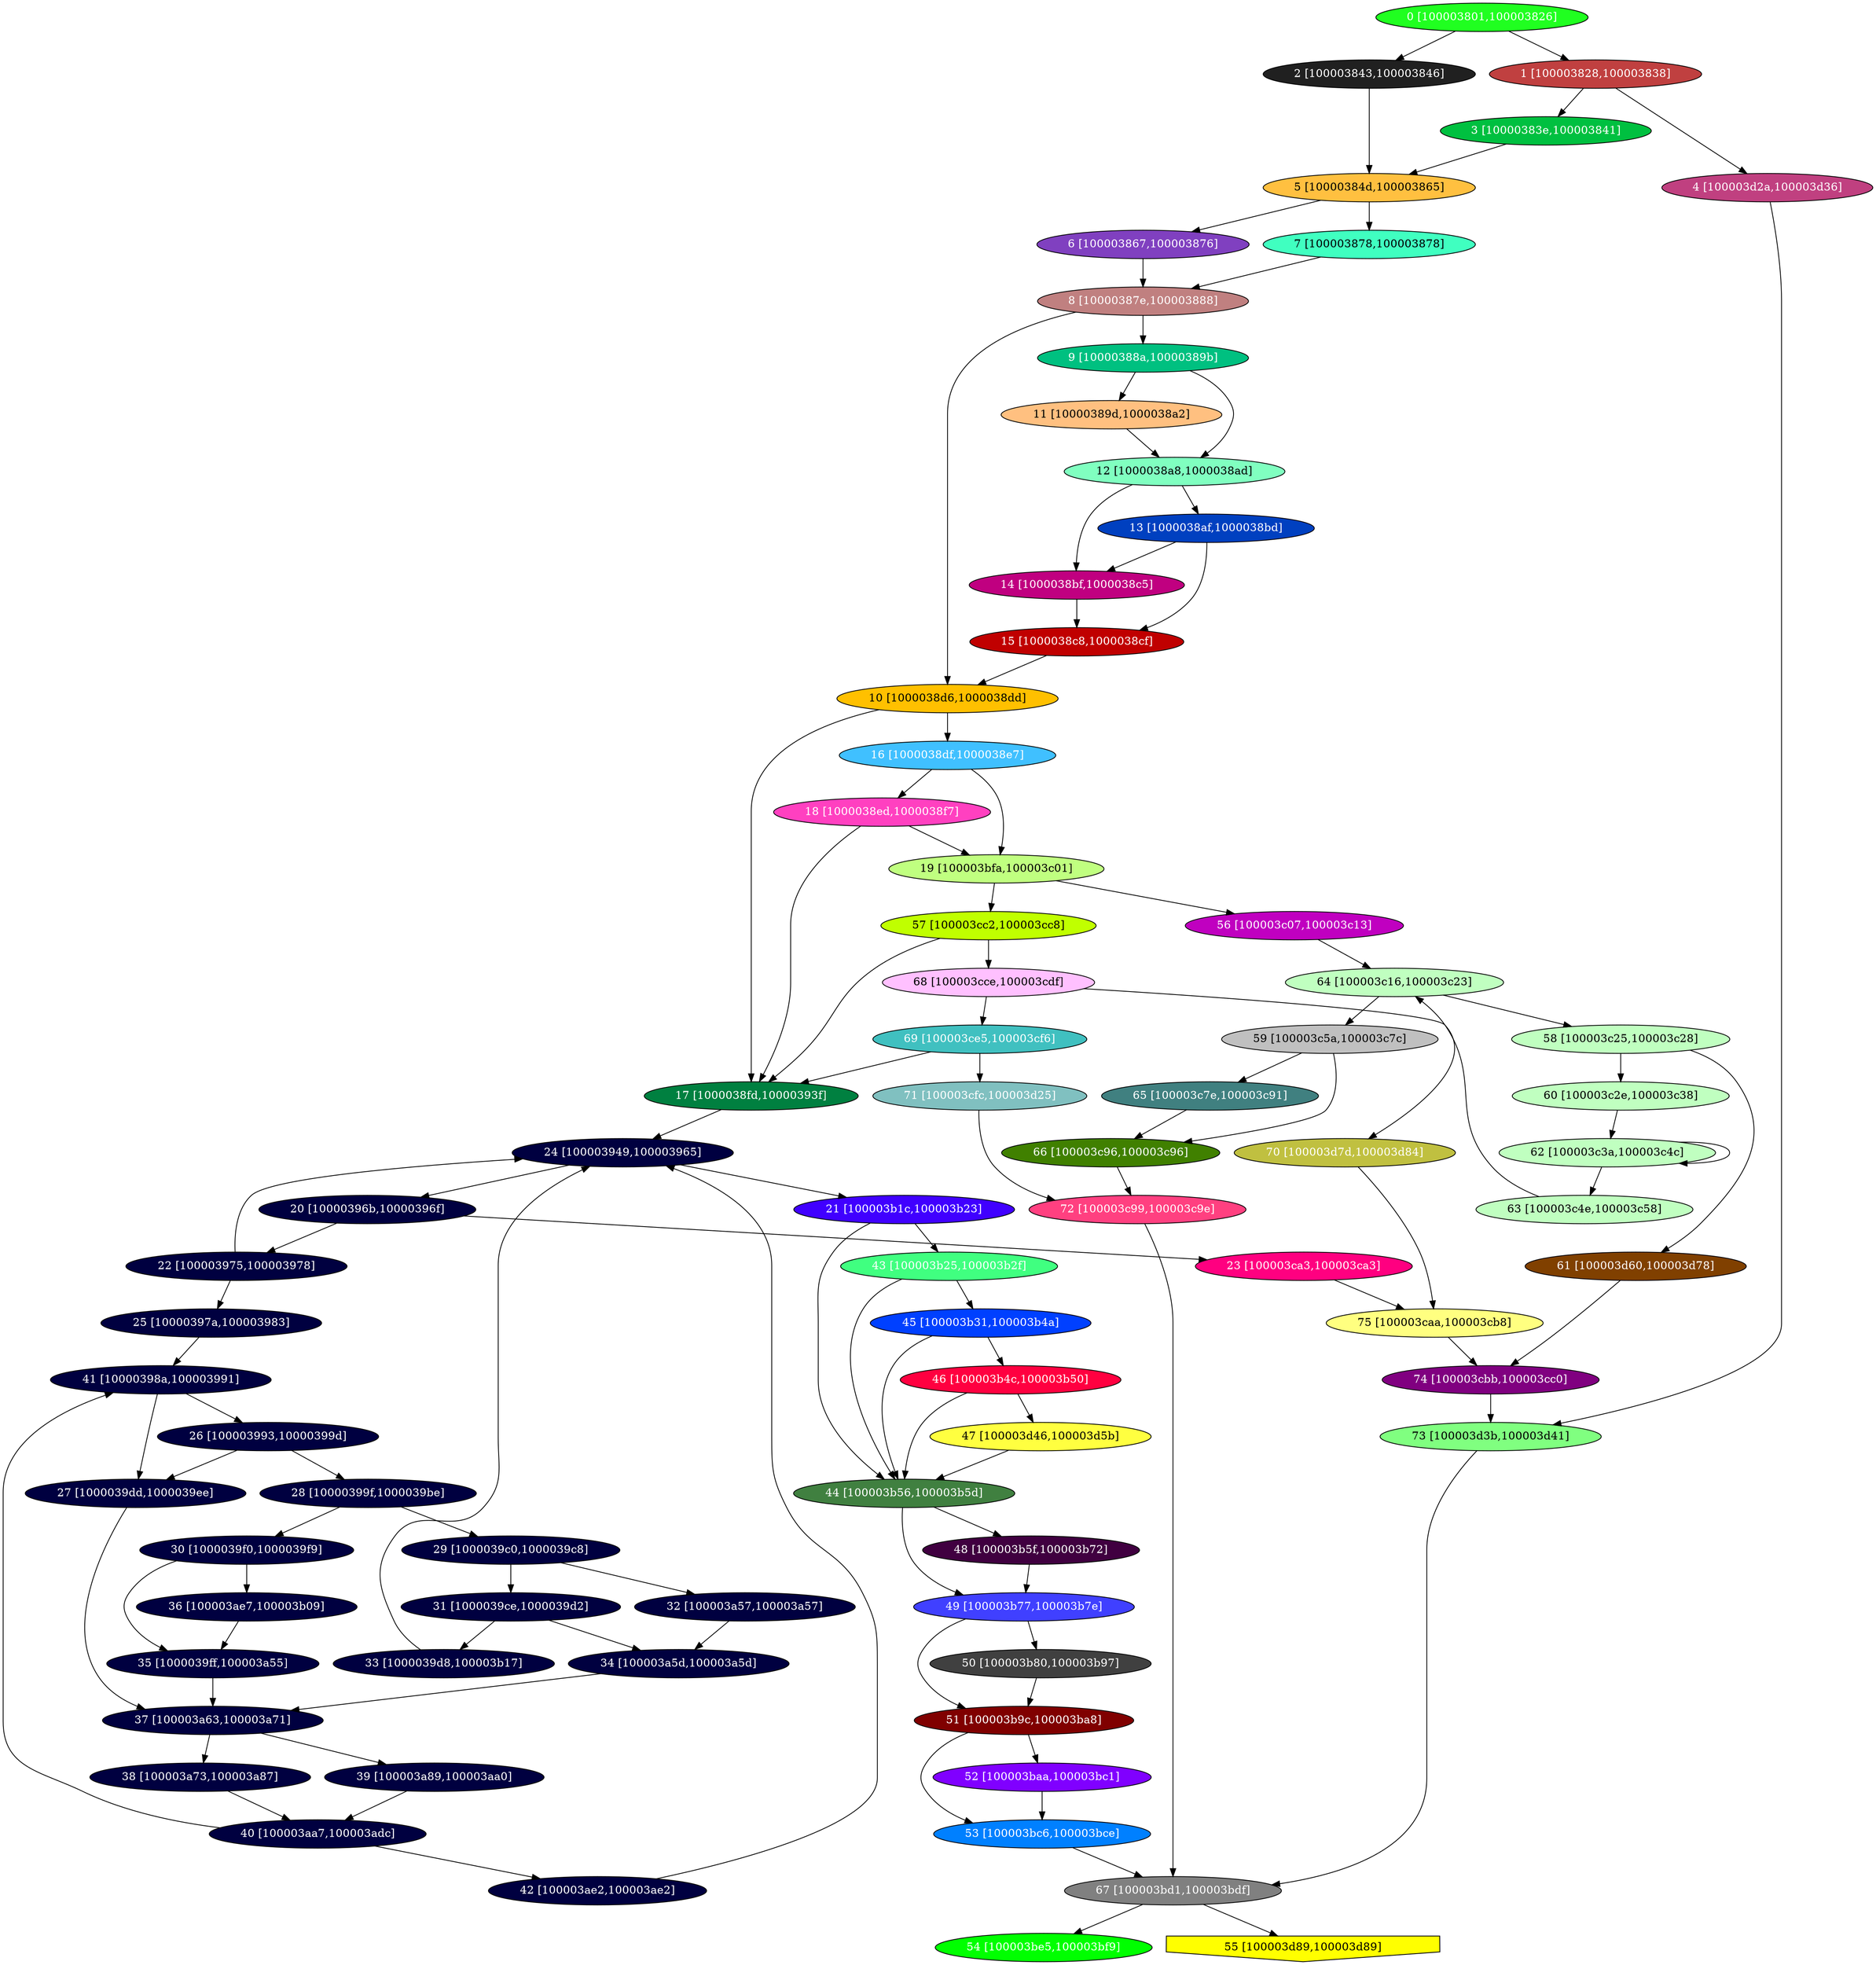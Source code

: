 diGraph wc{
	wc_0  [style=filled fillcolor="#20FF20" fontcolor="#ffffff" shape=oval label="0 [100003801,100003826]"]
	wc_1  [style=filled fillcolor="#C04040" fontcolor="#ffffff" shape=oval label="1 [100003828,100003838]"]
	wc_2  [style=filled fillcolor="#202020" fontcolor="#ffffff" shape=oval label="2 [100003843,100003846]"]
	wc_3  [style=filled fillcolor="#00C040" fontcolor="#ffffff" shape=oval label="3 [10000383e,100003841]"]
	wc_4  [style=filled fillcolor="#C04080" fontcolor="#ffffff" shape=oval label="4 [100003d2a,100003d36]"]
	wc_5  [style=filled fillcolor="#FFC040" fontcolor="#000000" shape=oval label="5 [10000384d,100003865]"]
	wc_6  [style=filled fillcolor="#8040C0" fontcolor="#ffffff" shape=oval label="6 [100003867,100003876]"]
	wc_7  [style=filled fillcolor="#40FFC0" fontcolor="#000000" shape=oval label="7 [100003878,100003878]"]
	wc_8  [style=filled fillcolor="#C08080" fontcolor="#ffffff" shape=oval label="8 [10000387e,100003888]"]
	wc_9  [style=filled fillcolor="#00C080" fontcolor="#ffffff" shape=oval label="9 [10000388a,10000389b]"]
	wc_a  [style=filled fillcolor="#FFC000" fontcolor="#000000" shape=oval label="10 [1000038d6,1000038dd]"]
	wc_b  [style=filled fillcolor="#FFC080" fontcolor="#000000" shape=oval label="11 [10000389d,1000038a2]"]
	wc_c  [style=filled fillcolor="#80FFC0" fontcolor="#000000" shape=oval label="12 [1000038a8,1000038ad]"]
	wc_d  [style=filled fillcolor="#0040C0" fontcolor="#ffffff" shape=oval label="13 [1000038af,1000038bd]"]
	wc_e  [style=filled fillcolor="#C00080" fontcolor="#ffffff" shape=oval label="14 [1000038bf,1000038c5]"]
	wc_f  [style=filled fillcolor="#C00000" fontcolor="#ffffff" shape=oval label="15 [1000038c8,1000038cf]"]
	wc_10  [style=filled fillcolor="#40C0FF" fontcolor="#ffffff" shape=oval label="16 [1000038df,1000038e7]"]
	wc_11  [style=filled fillcolor="#008040" fontcolor="#ffffff" shape=oval label="17 [1000038fd,10000393f]"]
	wc_12  [style=filled fillcolor="#FF40C0" fontcolor="#ffffff" shape=oval label="18 [1000038ed,1000038f7]"]
	wc_13  [style=filled fillcolor="#C0FF80" fontcolor="#000000" shape=oval label="19 [100003bfa,100003c01]"]
	wc_14  [style=filled fillcolor="#000040" fontcolor="#ffffff" shape=oval label="20 [10000396b,10000396f]"]
	wc_15  [style=filled fillcolor="#4000FF" fontcolor="#ffffff" shape=oval label="21 [100003b1c,100003b23]"]
	wc_16  [style=filled fillcolor="#000040" fontcolor="#ffffff" shape=oval label="22 [100003975,100003978]"]
	wc_17  [style=filled fillcolor="#FF0080" fontcolor="#ffffff" shape=oval label="23 [100003ca3,100003ca3]"]
	wc_18  [style=filled fillcolor="#000040" fontcolor="#ffffff" shape=oval label="24 [100003949,100003965]"]
	wc_19  [style=filled fillcolor="#000040" fontcolor="#ffffff" shape=oval label="25 [10000397a,100003983]"]
	wc_1a  [style=filled fillcolor="#000040" fontcolor="#ffffff" shape=oval label="26 [100003993,10000399d]"]
	wc_1b  [style=filled fillcolor="#000040" fontcolor="#ffffff" shape=oval label="27 [1000039dd,1000039ee]"]
	wc_1c  [style=filled fillcolor="#000040" fontcolor="#ffffff" shape=oval label="28 [10000399f,1000039be]"]
	wc_1d  [style=filled fillcolor="#000040" fontcolor="#ffffff" shape=oval label="29 [1000039c0,1000039c8]"]
	wc_1e  [style=filled fillcolor="#000040" fontcolor="#ffffff" shape=oval label="30 [1000039f0,1000039f9]"]
	wc_1f  [style=filled fillcolor="#000040" fontcolor="#ffffff" shape=oval label="31 [1000039ce,1000039d2]"]
	wc_20  [style=filled fillcolor="#000040" fontcolor="#ffffff" shape=oval label="32 [100003a57,100003a57]"]
	wc_21  [style=filled fillcolor="#000040" fontcolor="#ffffff" shape=oval label="33 [1000039d8,100003b17]"]
	wc_22  [style=filled fillcolor="#000040" fontcolor="#ffffff" shape=oval label="34 [100003a5d,100003a5d]"]
	wc_23  [style=filled fillcolor="#000040" fontcolor="#ffffff" shape=oval label="35 [1000039ff,100003a55]"]
	wc_24  [style=filled fillcolor="#000040" fontcolor="#ffffff" shape=oval label="36 [100003ae7,100003b09]"]
	wc_25  [style=filled fillcolor="#000040" fontcolor="#ffffff" shape=oval label="37 [100003a63,100003a71]"]
	wc_26  [style=filled fillcolor="#000040" fontcolor="#ffffff" shape=oval label="38 [100003a73,100003a87]"]
	wc_27  [style=filled fillcolor="#000040" fontcolor="#ffffff" shape=oval label="39 [100003a89,100003aa0]"]
	wc_28  [style=filled fillcolor="#000040" fontcolor="#ffffff" shape=oval label="40 [100003aa7,100003adc]"]
	wc_29  [style=filled fillcolor="#000040" fontcolor="#ffffff" shape=oval label="41 [10000398a,100003991]"]
	wc_2a  [style=filled fillcolor="#000040" fontcolor="#ffffff" shape=oval label="42 [100003ae2,100003ae2]"]
	wc_2b  [style=filled fillcolor="#40FF80" fontcolor="#ffffff" shape=oval label="43 [100003b25,100003b2f]"]
	wc_2c  [style=filled fillcolor="#408040" fontcolor="#ffffff" shape=oval label="44 [100003b56,100003b5d]"]
	wc_2d  [style=filled fillcolor="#0040FF" fontcolor="#ffffff" shape=oval label="45 [100003b31,100003b4a]"]
	wc_2e  [style=filled fillcolor="#FF0040" fontcolor="#ffffff" shape=oval label="46 [100003b4c,100003b50]"]
	wc_2f  [style=filled fillcolor="#FFFF40" fontcolor="#000000" shape=oval label="47 [100003d46,100003d5b]"]
	wc_30  [style=filled fillcolor="#400040" fontcolor="#ffffff" shape=oval label="48 [100003b5f,100003b72]"]
	wc_31  [style=filled fillcolor="#4040FF" fontcolor="#ffffff" shape=oval label="49 [100003b77,100003b7e]"]
	wc_32  [style=filled fillcolor="#404040" fontcolor="#ffffff" shape=oval label="50 [100003b80,100003b97]"]
	wc_33  [style=filled fillcolor="#800000" fontcolor="#ffffff" shape=oval label="51 [100003b9c,100003ba8]"]
	wc_34  [style=filled fillcolor="#8000FF" fontcolor="#ffffff" shape=oval label="52 [100003baa,100003bc1]"]
	wc_35  [style=filled fillcolor="#0080FF" fontcolor="#ffffff" shape=oval label="53 [100003bc6,100003bce]"]
	wc_36  [style=filled fillcolor="#00FF00" fontcolor="#ffffff" shape=oval label="54 [100003be5,100003bf9]"]
	wc_37  [style=filled fillcolor="#FFFF00" fontcolor="#000000" shape=invhouse label="55 [100003d89,100003d89]"]
	wc_38  [style=filled fillcolor="#C000C0" fontcolor="#ffffff" shape=oval label="56 [100003c07,100003c13]"]
	wc_39  [style=filled fillcolor="#C0FF00" fontcolor="#000000" shape=oval label="57 [100003cc2,100003cc8]"]
	wc_3a  [style=filled fillcolor="#C0FFC0" fontcolor="#000000" shape=oval label="58 [100003c25,100003c28]"]
	wc_3b  [style=filled fillcolor="#C0C0C0" fontcolor="#000000" shape=oval label="59 [100003c5a,100003c7c]"]
	wc_3c  [style=filled fillcolor="#C0FFC0" fontcolor="#000000" shape=oval label="60 [100003c2e,100003c38]"]
	wc_3d  [style=filled fillcolor="#804000" fontcolor="#ffffff" shape=oval label="61 [100003d60,100003d78]"]
	wc_3e  [style=filled fillcolor="#C0FFC0" fontcolor="#000000" shape=oval label="62 [100003c3a,100003c4c]"]
	wc_3f  [style=filled fillcolor="#C0FFC0" fontcolor="#000000" shape=oval label="63 [100003c4e,100003c58]"]
	wc_40  [style=filled fillcolor="#C0FFC0" fontcolor="#000000" shape=oval label="64 [100003c16,100003c23]"]
	wc_41  [style=filled fillcolor="#408080" fontcolor="#ffffff" shape=oval label="65 [100003c7e,100003c91]"]
	wc_42  [style=filled fillcolor="#408000" fontcolor="#ffffff" shape=oval label="66 [100003c96,100003c96]"]
	wc_43  [style=filled fillcolor="#808080" fontcolor="#ffffff" shape=oval label="67 [100003bd1,100003bdf]"]
	wc_44  [style=filled fillcolor="#FFC0FF" fontcolor="#000000" shape=oval label="68 [100003cce,100003cdf]"]
	wc_45  [style=filled fillcolor="#40C0C0" fontcolor="#ffffff" shape=oval label="69 [100003ce5,100003cf6]"]
	wc_46  [style=filled fillcolor="#C0C040" fontcolor="#ffffff" shape=oval label="70 [100003d7d,100003d84]"]
	wc_47  [style=filled fillcolor="#80C0C0" fontcolor="#ffffff" shape=oval label="71 [100003cfc,100003d25]"]
	wc_48  [style=filled fillcolor="#FF4080" fontcolor="#ffffff" shape=oval label="72 [100003c99,100003c9e]"]
	wc_49  [style=filled fillcolor="#80FF80" fontcolor="#000000" shape=oval label="73 [100003d3b,100003d41]"]
	wc_4a  [style=filled fillcolor="#800080" fontcolor="#ffffff" shape=oval label="74 [100003cbb,100003cc0]"]
	wc_4b  [style=filled fillcolor="#FFFF80" fontcolor="#000000" shape=oval label="75 [100003caa,100003cb8]"]

	wc_0 -> wc_1
	wc_0 -> wc_2
	wc_1 -> wc_3
	wc_1 -> wc_4
	wc_2 -> wc_5
	wc_3 -> wc_5
	wc_4 -> wc_49
	wc_5 -> wc_6
	wc_5 -> wc_7
	wc_6 -> wc_8
	wc_7 -> wc_8
	wc_8 -> wc_9
	wc_8 -> wc_a
	wc_9 -> wc_b
	wc_9 -> wc_c
	wc_a -> wc_10
	wc_a -> wc_11
	wc_b -> wc_c
	wc_c -> wc_d
	wc_c -> wc_e
	wc_d -> wc_e
	wc_d -> wc_f
	wc_e -> wc_f
	wc_f -> wc_a
	wc_10 -> wc_12
	wc_10 -> wc_13
	wc_11 -> wc_18
	wc_12 -> wc_11
	wc_12 -> wc_13
	wc_13 -> wc_38
	wc_13 -> wc_39
	wc_14 -> wc_16
	wc_14 -> wc_17
	wc_15 -> wc_2b
	wc_15 -> wc_2c
	wc_16 -> wc_18
	wc_16 -> wc_19
	wc_17 -> wc_4b
	wc_18 -> wc_14
	wc_18 -> wc_15
	wc_19 -> wc_29
	wc_1a -> wc_1b
	wc_1a -> wc_1c
	wc_1b -> wc_25
	wc_1c -> wc_1d
	wc_1c -> wc_1e
	wc_1d -> wc_1f
	wc_1d -> wc_20
	wc_1e -> wc_23
	wc_1e -> wc_24
	wc_1f -> wc_21
	wc_1f -> wc_22
	wc_20 -> wc_22
	wc_21 -> wc_18
	wc_22 -> wc_25
	wc_23 -> wc_25
	wc_24 -> wc_23
	wc_25 -> wc_26
	wc_25 -> wc_27
	wc_26 -> wc_28
	wc_27 -> wc_28
	wc_28 -> wc_29
	wc_28 -> wc_2a
	wc_29 -> wc_1a
	wc_29 -> wc_1b
	wc_2a -> wc_18
	wc_2b -> wc_2c
	wc_2b -> wc_2d
	wc_2c -> wc_30
	wc_2c -> wc_31
	wc_2d -> wc_2c
	wc_2d -> wc_2e
	wc_2e -> wc_2c
	wc_2e -> wc_2f
	wc_2f -> wc_2c
	wc_30 -> wc_31
	wc_31 -> wc_32
	wc_31 -> wc_33
	wc_32 -> wc_33
	wc_33 -> wc_34
	wc_33 -> wc_35
	wc_34 -> wc_35
	wc_35 -> wc_43
	wc_38 -> wc_40
	wc_39 -> wc_11
	wc_39 -> wc_44
	wc_3a -> wc_3c
	wc_3a -> wc_3d
	wc_3b -> wc_41
	wc_3b -> wc_42
	wc_3c -> wc_3e
	wc_3d -> wc_4a
	wc_3e -> wc_3e
	wc_3e -> wc_3f
	wc_3f -> wc_40
	wc_40 -> wc_3a
	wc_40 -> wc_3b
	wc_41 -> wc_42
	wc_42 -> wc_48
	wc_43 -> wc_36
	wc_43 -> wc_37
	wc_44 -> wc_45
	wc_44 -> wc_46
	wc_45 -> wc_11
	wc_45 -> wc_47
	wc_46 -> wc_4b
	wc_47 -> wc_48
	wc_48 -> wc_43
	wc_49 -> wc_43
	wc_4a -> wc_49
	wc_4b -> wc_4a
}